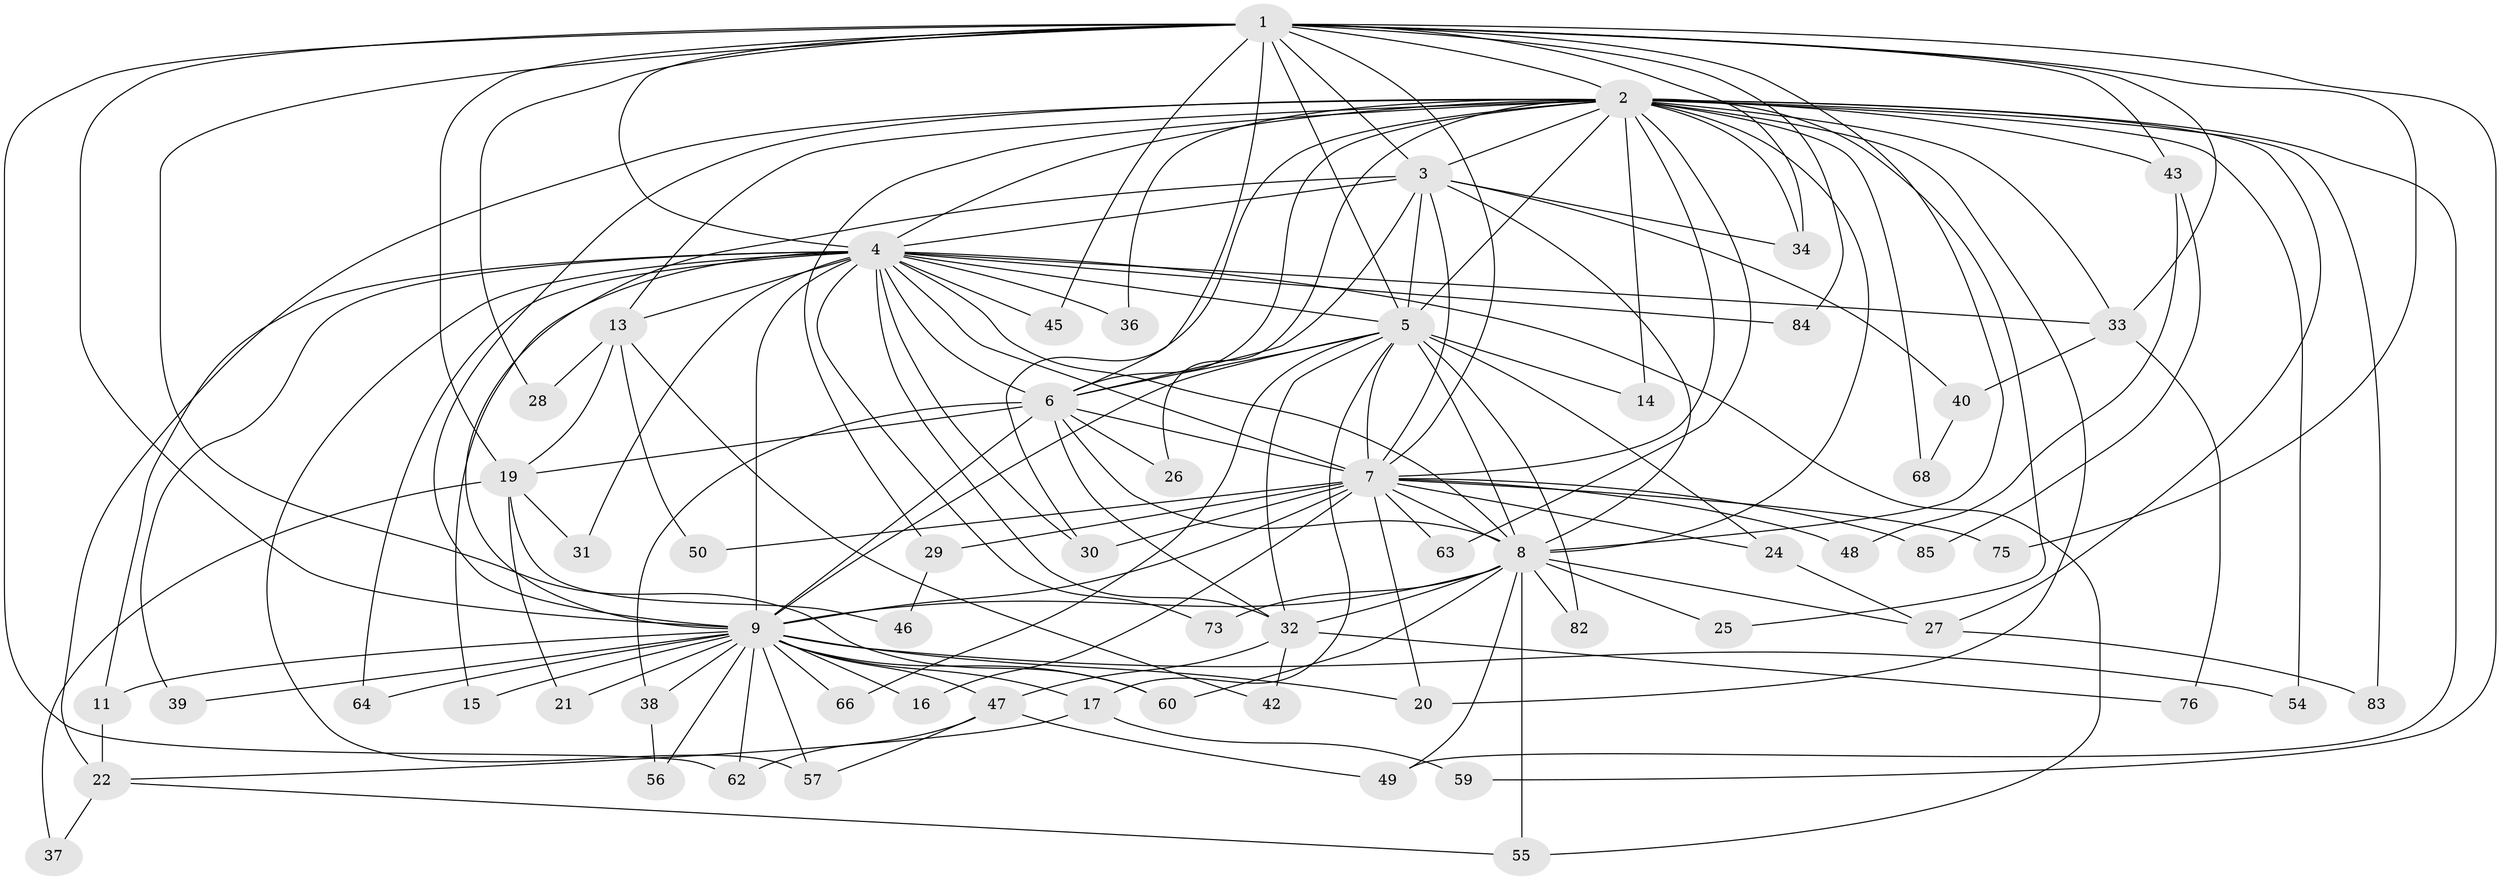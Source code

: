 // original degree distribution, {21: 0.011764705882352941, 30: 0.011764705882352941, 13: 0.011764705882352941, 27: 0.011764705882352941, 18: 0.011764705882352941, 14: 0.011764705882352941, 20: 0.011764705882352941, 17: 0.011764705882352941, 19: 0.011764705882352941, 16: 0.011764705882352941, 3: 0.18823529411764706, 2: 0.6, 7: 0.023529411764705882, 5: 0.03529411764705882, 8: 0.011764705882352941, 4: 0.023529411764705882}
// Generated by graph-tools (version 1.1) at 2025/41/03/06/25 10:41:36]
// undirected, 61 vertices, 154 edges
graph export_dot {
graph [start="1"]
  node [color=gray90,style=filled];
  1 [super="+70"];
  2 [super="+53"];
  3 [super="+58"];
  4 [super="+18"];
  5 [super="+77"];
  6 [super="+74"];
  7 [super="+12"];
  8 [super="+44"];
  9 [super="+10"];
  11;
  13 [super="+23"];
  14;
  15;
  16;
  17 [super="+69"];
  19 [super="+65"];
  20 [super="+78"];
  21;
  22 [super="+35"];
  24;
  25;
  26;
  27 [super="+41"];
  28;
  29;
  30 [super="+81"];
  31;
  32 [super="+51"];
  33 [super="+71"];
  34 [super="+79"];
  36;
  37;
  38;
  39;
  40;
  42;
  43;
  45;
  46;
  47 [super="+52"];
  48;
  49;
  50;
  54;
  55 [super="+80"];
  56;
  57 [super="+61"];
  59;
  60 [super="+67"];
  62 [super="+72"];
  63;
  64;
  66;
  68;
  73;
  75;
  76;
  82;
  83;
  84;
  85;
  1 -- 2;
  1 -- 3;
  1 -- 4;
  1 -- 5;
  1 -- 6;
  1 -- 7;
  1 -- 8;
  1 -- 9 [weight=2];
  1 -- 19 [weight=2];
  1 -- 28;
  1 -- 33;
  1 -- 34;
  1 -- 43;
  1 -- 45;
  1 -- 59;
  1 -- 60;
  1 -- 62;
  1 -- 75;
  1 -- 84;
  2 -- 3;
  2 -- 4;
  2 -- 5 [weight=3];
  2 -- 6;
  2 -- 7;
  2 -- 8;
  2 -- 9 [weight=2];
  2 -- 13 [weight=2];
  2 -- 14;
  2 -- 20;
  2 -- 25;
  2 -- 26;
  2 -- 29;
  2 -- 30;
  2 -- 36;
  2 -- 43;
  2 -- 49;
  2 -- 54;
  2 -- 63;
  2 -- 68;
  2 -- 83;
  2 -- 27;
  2 -- 34;
  2 -- 22;
  2 -- 33;
  3 -- 4 [weight=2];
  3 -- 5;
  3 -- 6;
  3 -- 7 [weight=2];
  3 -- 8;
  3 -- 9 [weight=2];
  3 -- 34;
  3 -- 40;
  4 -- 5;
  4 -- 6;
  4 -- 7;
  4 -- 8;
  4 -- 9 [weight=2];
  4 -- 11;
  4 -- 13;
  4 -- 15;
  4 -- 30;
  4 -- 31;
  4 -- 33;
  4 -- 36;
  4 -- 39;
  4 -- 45;
  4 -- 55;
  4 -- 57;
  4 -- 64;
  4 -- 73;
  4 -- 84;
  4 -- 32;
  5 -- 6;
  5 -- 7;
  5 -- 8;
  5 -- 9 [weight=2];
  5 -- 14;
  5 -- 17 [weight=2];
  5 -- 24;
  5 -- 32;
  5 -- 66;
  5 -- 82;
  6 -- 7;
  6 -- 8;
  6 -- 9 [weight=3];
  6 -- 19;
  6 -- 26;
  6 -- 32;
  6 -- 38;
  7 -- 8;
  7 -- 9 [weight=2];
  7 -- 16;
  7 -- 20;
  7 -- 24;
  7 -- 29;
  7 -- 48;
  7 -- 50;
  7 -- 63;
  7 -- 75;
  7 -- 85;
  7 -- 30;
  8 -- 9 [weight=2];
  8 -- 25;
  8 -- 27;
  8 -- 49;
  8 -- 73;
  8 -- 82;
  8 -- 32;
  8 -- 60;
  8 -- 55;
  9 -- 15;
  9 -- 16;
  9 -- 17;
  9 -- 21;
  9 -- 56;
  9 -- 60;
  9 -- 64;
  9 -- 66;
  9 -- 38;
  9 -- 39;
  9 -- 11;
  9 -- 47;
  9 -- 54;
  9 -- 20;
  9 -- 62;
  9 -- 57;
  11 -- 22;
  13 -- 28;
  13 -- 42;
  13 -- 50;
  13 -- 19;
  17 -- 22;
  17 -- 59;
  19 -- 21;
  19 -- 31;
  19 -- 37;
  19 -- 46;
  22 -- 37;
  22 -- 55;
  24 -- 27;
  27 -- 83;
  29 -- 46;
  32 -- 42;
  32 -- 47;
  32 -- 76;
  33 -- 40;
  33 -- 76;
  38 -- 56;
  40 -- 68;
  43 -- 48;
  43 -- 85;
  47 -- 57;
  47 -- 62;
  47 -- 49;
}
